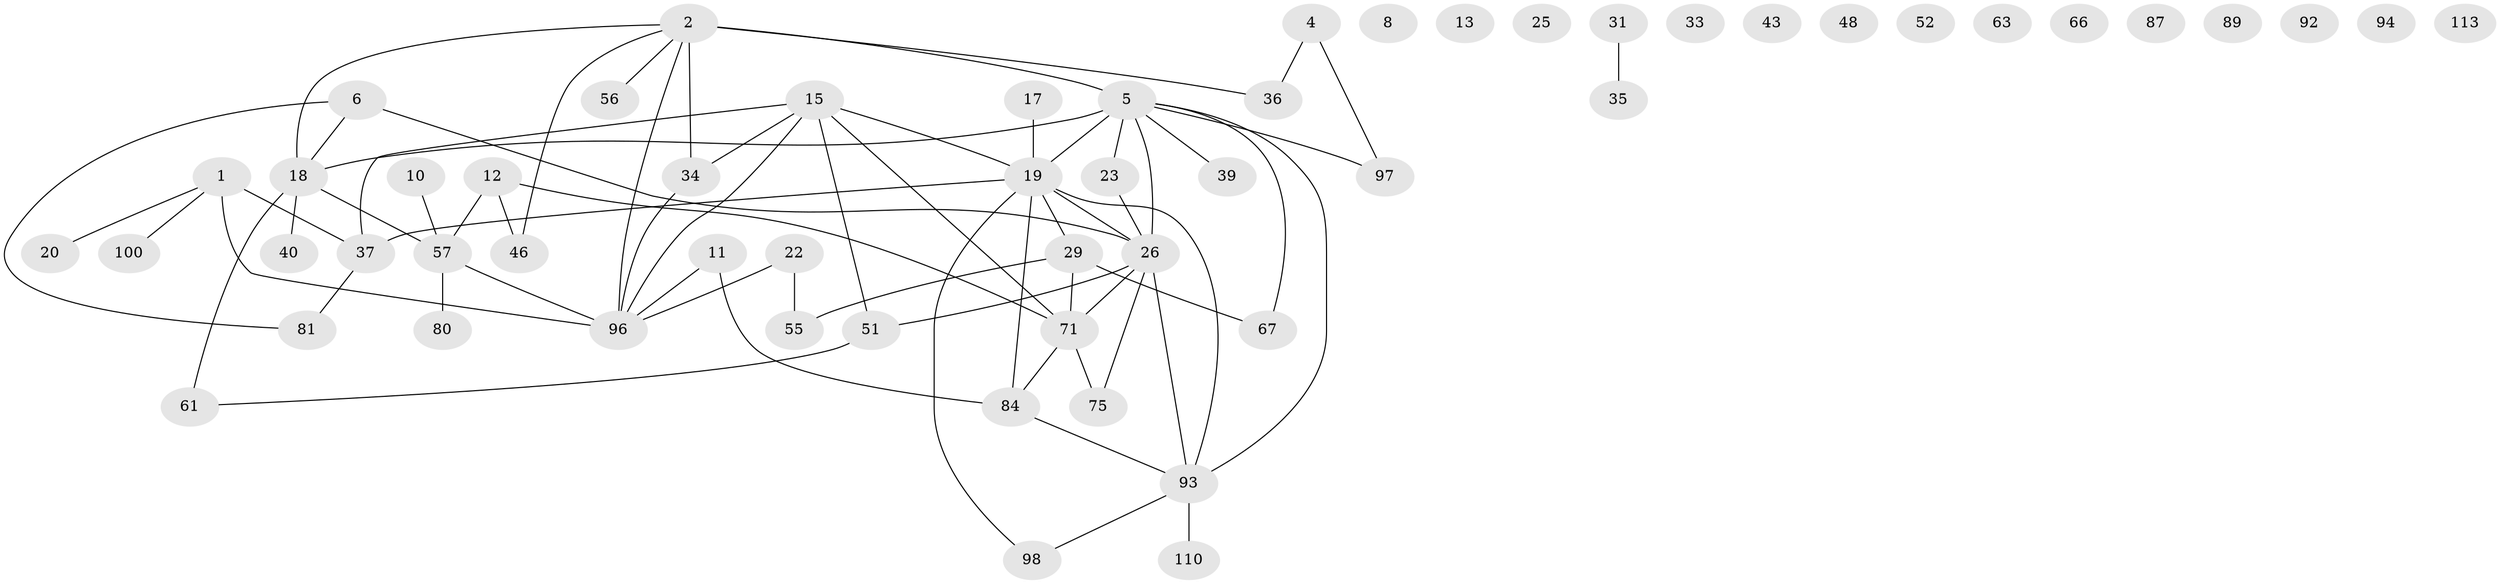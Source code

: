 // original degree distribution, {1: 0.1504424778761062, 4: 0.13274336283185842, 6: 0.017699115044247787, 2: 0.3008849557522124, 0: 0.12389380530973451, 3: 0.22123893805309736, 5: 0.035398230088495575, 7: 0.017699115044247787}
// Generated by graph-tools (version 1.1) at 2025/12/03/09/25 04:12:57]
// undirected, 56 vertices, 67 edges
graph export_dot {
graph [start="1"]
  node [color=gray90,style=filled];
  1 [super="+3"];
  2 [super="+21+16+9+49"];
  4 [super="+44+88"];
  5 [super="+69+14+74+7"];
  6 [super="+78"];
  8;
  10 [super="+91+24"];
  11 [super="+68"];
  12;
  13;
  15 [super="+28"];
  17;
  18 [super="+27"];
  19 [super="+65+32+59"];
  20;
  22 [super="+30"];
  23;
  25;
  26 [super="+45"];
  29 [super="+62+42+106"];
  31;
  33;
  34;
  35 [super="+50"];
  36;
  37 [super="+77+38"];
  39;
  40 [super="+83"];
  43;
  46 [super="+73"];
  48;
  51;
  52;
  55 [super="+112"];
  56;
  57 [super="+60+70"];
  61 [super="+86"];
  63;
  66;
  67;
  71 [super="+103"];
  75;
  80;
  81;
  84 [super="+95"];
  87;
  89;
  92;
  93 [super="+99"];
  94;
  96;
  97;
  98;
  100;
  110;
  113;
  1 -- 96;
  1 -- 100;
  1 -- 20;
  1 -- 37 [weight=2];
  2 -- 56;
  2 -- 5 [weight=2];
  2 -- 46;
  2 -- 36;
  2 -- 96;
  2 -- 34;
  2 -- 18;
  4 -- 36;
  4 -- 97;
  5 -- 67;
  5 -- 97 [weight=2];
  5 -- 23 [weight=2];
  5 -- 39;
  5 -- 18 [weight=2];
  5 -- 26;
  5 -- 93 [weight=2];
  5 -- 19;
  6 -- 18;
  6 -- 81;
  6 -- 26;
  10 -- 57;
  11 -- 96;
  11 -- 84 [weight=2];
  12 -- 46;
  12 -- 71;
  12 -- 57;
  15 -- 96;
  15 -- 34;
  15 -- 51;
  15 -- 71;
  15 -- 37;
  15 -- 19;
  17 -- 19;
  18 -- 61 [weight=2];
  18 -- 57;
  18 -- 40;
  19 -- 84;
  19 -- 26;
  19 -- 98;
  19 -- 37;
  19 -- 93;
  19 -- 29;
  22 -- 96;
  22 -- 55;
  23 -- 26;
  26 -- 71;
  26 -- 51;
  26 -- 75;
  26 -- 93;
  29 -- 55;
  29 -- 71;
  29 -- 67;
  31 -- 35;
  34 -- 96;
  37 -- 81;
  51 -- 61;
  57 -- 80;
  57 -- 96;
  71 -- 75;
  71 -- 84;
  84 -- 93;
  93 -- 110;
  93 -- 98;
}
